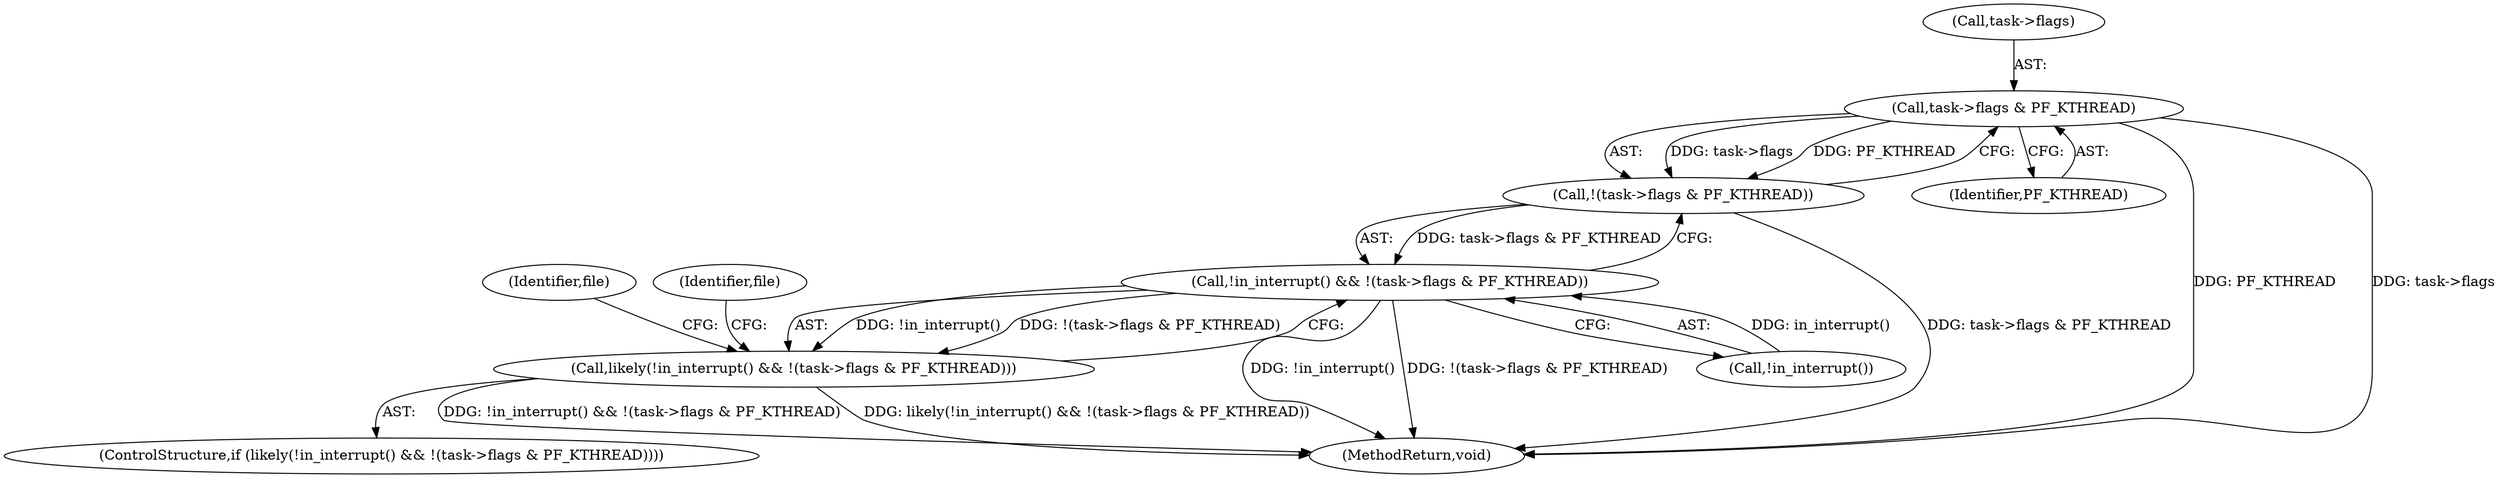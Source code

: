 digraph "0_linux_eee5cc2702929fd41cce28058dc6d6717f723f87_5@pointer" {
"1000121" [label="(Call,task->flags & PF_KTHREAD)"];
"1000120" [label="(Call,!(task->flags & PF_KTHREAD))"];
"1000117" [label="(Call,!in_interrupt() && !(task->flags & PF_KTHREAD))"];
"1000116" [label="(Call,likely(!in_interrupt() && !(task->flags & PF_KTHREAD)))"];
"1000116" [label="(Call,likely(!in_interrupt() && !(task->flags & PF_KTHREAD)))"];
"1000125" [label="(Identifier,PF_KTHREAD)"];
"1000117" [label="(Call,!in_interrupt() && !(task->flags & PF_KTHREAD))"];
"1000115" [label="(ControlStructure,if (likely(!in_interrupt() && !(task->flags & PF_KTHREAD))))"];
"1000152" [label="(Identifier,file)"];
"1000122" [label="(Call,task->flags)"];
"1000121" [label="(Call,task->flags & PF_KTHREAD)"];
"1000120" [label="(Call,!(task->flags & PF_KTHREAD))"];
"1000160" [label="(MethodReturn,void)"];
"1000131" [label="(Identifier,file)"];
"1000118" [label="(Call,!in_interrupt())"];
"1000121" -> "1000120"  [label="AST: "];
"1000121" -> "1000125"  [label="CFG: "];
"1000122" -> "1000121"  [label="AST: "];
"1000125" -> "1000121"  [label="AST: "];
"1000120" -> "1000121"  [label="CFG: "];
"1000121" -> "1000160"  [label="DDG: PF_KTHREAD"];
"1000121" -> "1000160"  [label="DDG: task->flags"];
"1000121" -> "1000120"  [label="DDG: task->flags"];
"1000121" -> "1000120"  [label="DDG: PF_KTHREAD"];
"1000120" -> "1000117"  [label="AST: "];
"1000117" -> "1000120"  [label="CFG: "];
"1000120" -> "1000160"  [label="DDG: task->flags & PF_KTHREAD"];
"1000120" -> "1000117"  [label="DDG: task->flags & PF_KTHREAD"];
"1000117" -> "1000116"  [label="AST: "];
"1000117" -> "1000118"  [label="CFG: "];
"1000118" -> "1000117"  [label="AST: "];
"1000116" -> "1000117"  [label="CFG: "];
"1000117" -> "1000160"  [label="DDG: !in_interrupt()"];
"1000117" -> "1000160"  [label="DDG: !(task->flags & PF_KTHREAD)"];
"1000117" -> "1000116"  [label="DDG: !in_interrupt()"];
"1000117" -> "1000116"  [label="DDG: !(task->flags & PF_KTHREAD)"];
"1000118" -> "1000117"  [label="DDG: in_interrupt()"];
"1000116" -> "1000115"  [label="AST: "];
"1000131" -> "1000116"  [label="CFG: "];
"1000152" -> "1000116"  [label="CFG: "];
"1000116" -> "1000160"  [label="DDG: !in_interrupt() && !(task->flags & PF_KTHREAD)"];
"1000116" -> "1000160"  [label="DDG: likely(!in_interrupt() && !(task->flags & PF_KTHREAD))"];
}
